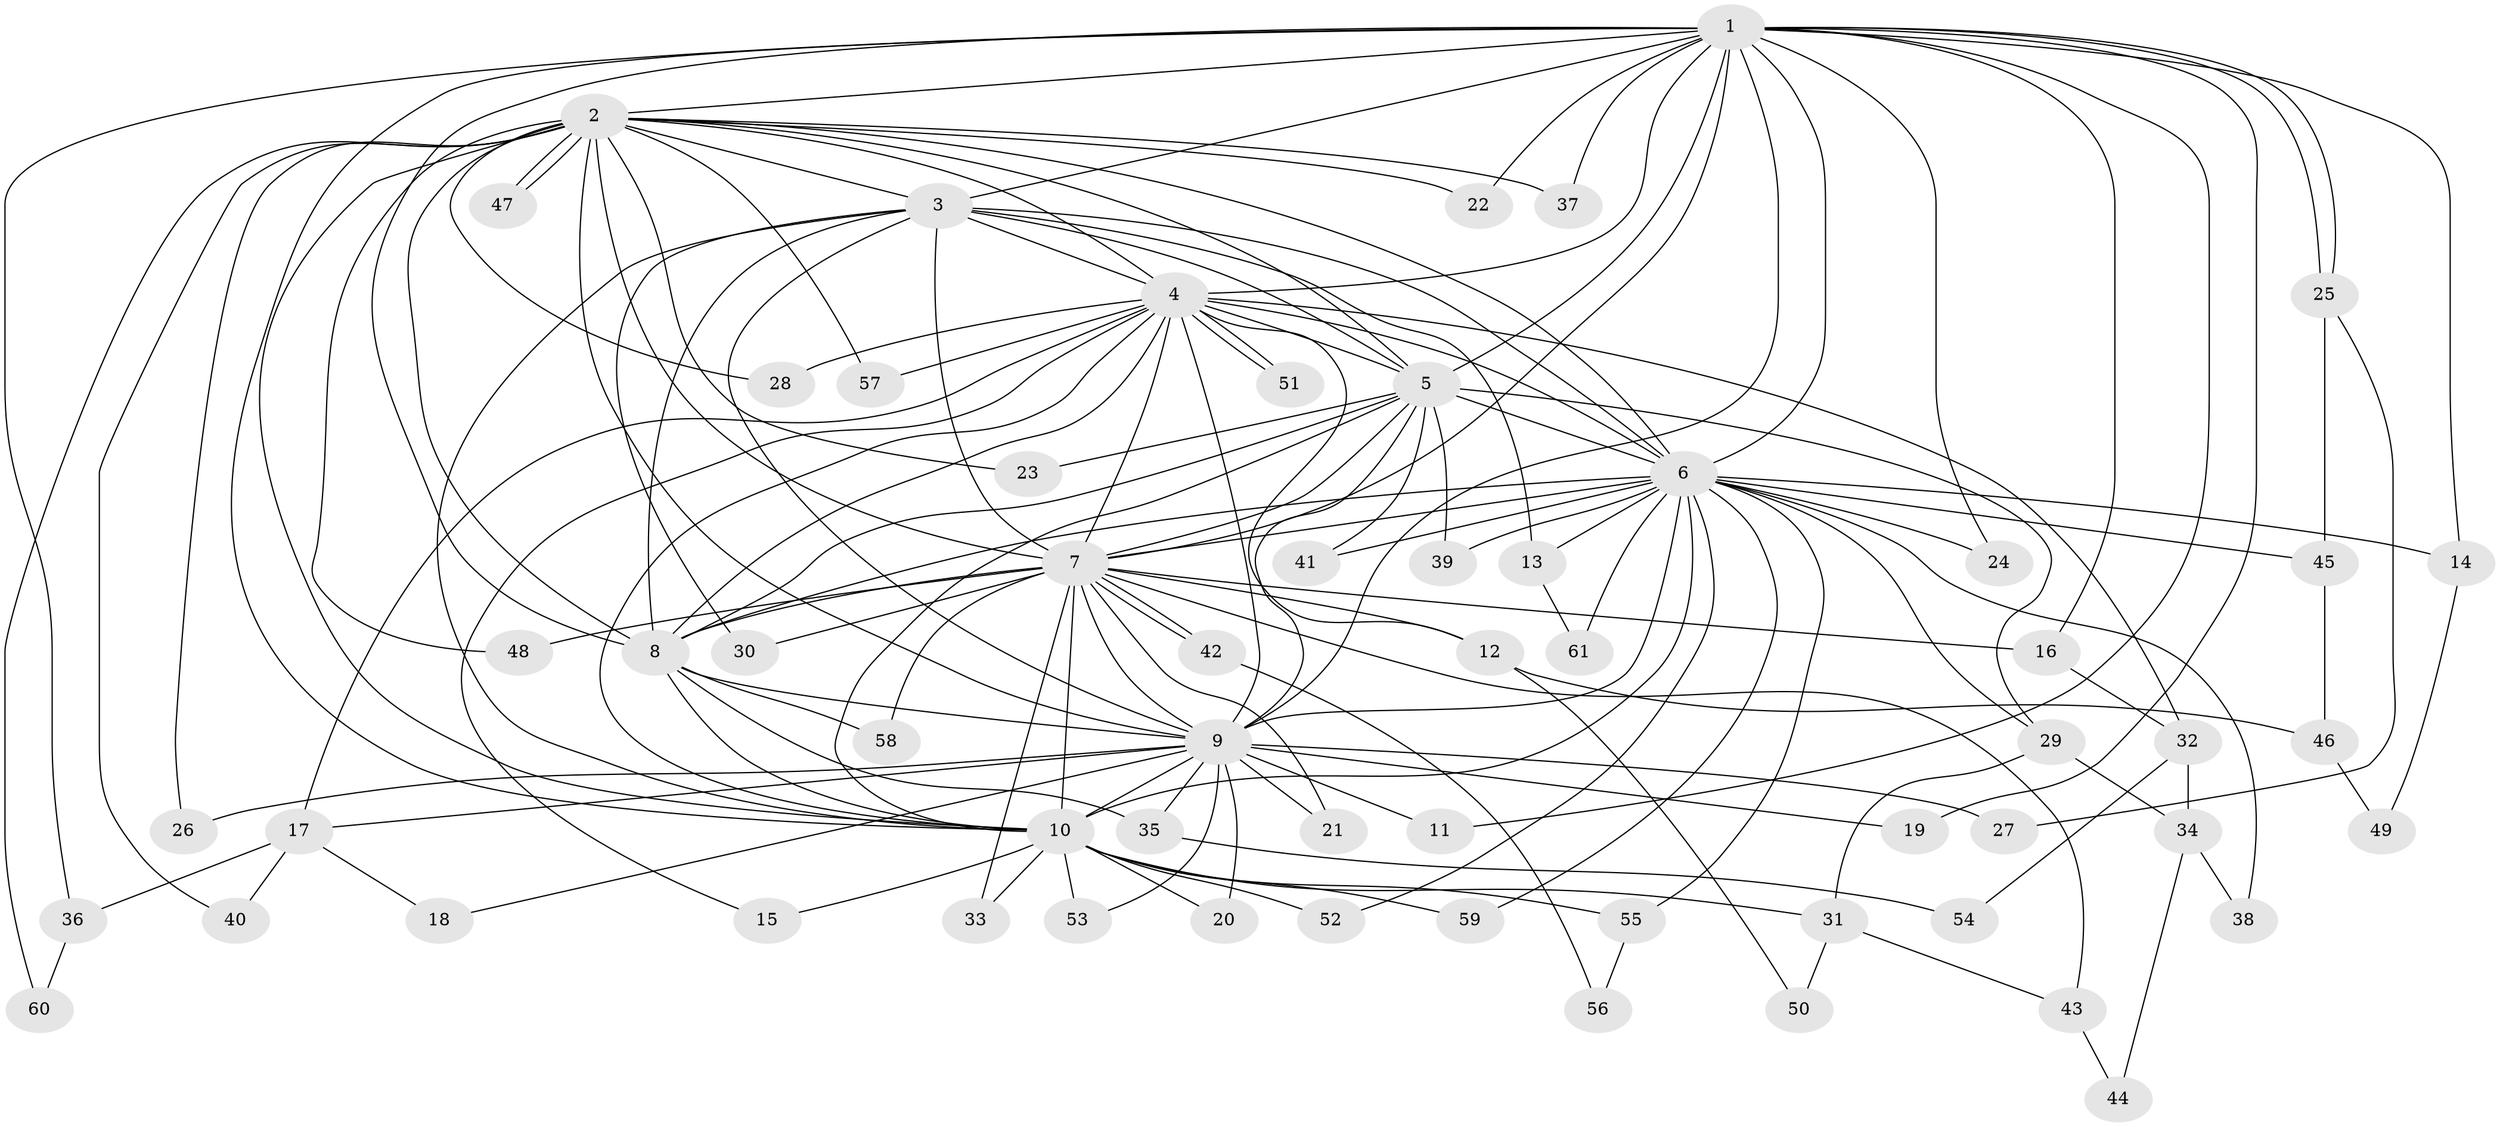 // Generated by graph-tools (version 1.1) at 2025/13/03/09/25 04:13:41]
// undirected, 61 vertices, 147 edges
graph export_dot {
graph [start="1"]
  node [color=gray90,style=filled];
  1;
  2;
  3;
  4;
  5;
  6;
  7;
  8;
  9;
  10;
  11;
  12;
  13;
  14;
  15;
  16;
  17;
  18;
  19;
  20;
  21;
  22;
  23;
  24;
  25;
  26;
  27;
  28;
  29;
  30;
  31;
  32;
  33;
  34;
  35;
  36;
  37;
  38;
  39;
  40;
  41;
  42;
  43;
  44;
  45;
  46;
  47;
  48;
  49;
  50;
  51;
  52;
  53;
  54;
  55;
  56;
  57;
  58;
  59;
  60;
  61;
  1 -- 2;
  1 -- 3;
  1 -- 4;
  1 -- 5;
  1 -- 6;
  1 -- 7;
  1 -- 8;
  1 -- 9;
  1 -- 10;
  1 -- 11;
  1 -- 14;
  1 -- 16;
  1 -- 19;
  1 -- 22;
  1 -- 24;
  1 -- 25;
  1 -- 25;
  1 -- 36;
  1 -- 37;
  2 -- 3;
  2 -- 4;
  2 -- 5;
  2 -- 6;
  2 -- 7;
  2 -- 8;
  2 -- 9;
  2 -- 10;
  2 -- 22;
  2 -- 23;
  2 -- 26;
  2 -- 28;
  2 -- 37;
  2 -- 40;
  2 -- 47;
  2 -- 47;
  2 -- 48;
  2 -- 57;
  2 -- 60;
  3 -- 4;
  3 -- 5;
  3 -- 6;
  3 -- 7;
  3 -- 8;
  3 -- 9;
  3 -- 10;
  3 -- 13;
  3 -- 30;
  4 -- 5;
  4 -- 6;
  4 -- 7;
  4 -- 8;
  4 -- 9;
  4 -- 10;
  4 -- 12;
  4 -- 15;
  4 -- 17;
  4 -- 28;
  4 -- 32;
  4 -- 51;
  4 -- 51;
  4 -- 57;
  5 -- 6;
  5 -- 7;
  5 -- 8;
  5 -- 9;
  5 -- 10;
  5 -- 23;
  5 -- 29;
  5 -- 39;
  5 -- 41;
  6 -- 7;
  6 -- 8;
  6 -- 9;
  6 -- 10;
  6 -- 13;
  6 -- 14;
  6 -- 24;
  6 -- 29;
  6 -- 38;
  6 -- 39;
  6 -- 41;
  6 -- 45;
  6 -- 52;
  6 -- 55;
  6 -- 59;
  6 -- 61;
  7 -- 8;
  7 -- 9;
  7 -- 10;
  7 -- 12;
  7 -- 16;
  7 -- 21;
  7 -- 30;
  7 -- 33;
  7 -- 42;
  7 -- 42;
  7 -- 43;
  7 -- 48;
  7 -- 58;
  8 -- 9;
  8 -- 10;
  8 -- 35;
  8 -- 58;
  9 -- 10;
  9 -- 11;
  9 -- 17;
  9 -- 18;
  9 -- 19;
  9 -- 20;
  9 -- 21;
  9 -- 26;
  9 -- 27;
  9 -- 35;
  9 -- 53;
  10 -- 15;
  10 -- 20;
  10 -- 31;
  10 -- 33;
  10 -- 52;
  10 -- 53;
  10 -- 55;
  10 -- 59;
  12 -- 46;
  12 -- 50;
  13 -- 61;
  14 -- 49;
  16 -- 32;
  17 -- 18;
  17 -- 36;
  17 -- 40;
  25 -- 27;
  25 -- 45;
  29 -- 31;
  29 -- 34;
  31 -- 43;
  31 -- 50;
  32 -- 34;
  32 -- 54;
  34 -- 38;
  34 -- 44;
  35 -- 54;
  36 -- 60;
  42 -- 56;
  43 -- 44;
  45 -- 46;
  46 -- 49;
  55 -- 56;
}
